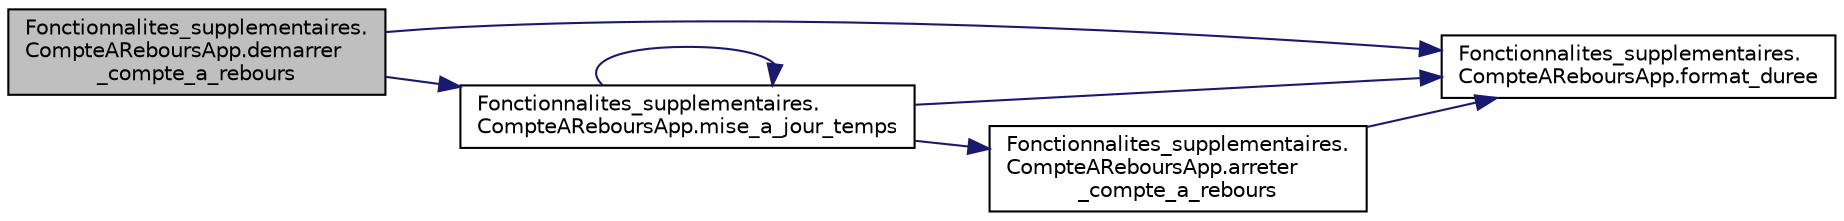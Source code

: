 digraph "Fonctionnalites_supplementaires.CompteAReboursApp.demarrer_compte_a_rebours"
{
  edge [fontname="Helvetica",fontsize="10",labelfontname="Helvetica",labelfontsize="10"];
  node [fontname="Helvetica",fontsize="10",shape=record];
  rankdir="LR";
  Node25 [label="Fonctionnalites_supplementaires.\lCompteAReboursApp.demarrer\l_compte_a_rebours",height=0.2,width=0.4,color="black", fillcolor="grey75", style="filled", fontcolor="black"];
  Node25 -> Node26 [color="midnightblue",fontsize="10",style="solid",fontname="Helvetica"];
  Node26 [label="Fonctionnalites_supplementaires.\lCompteAReboursApp.format_duree",height=0.2,width=0.4,color="black", fillcolor="white", style="filled",URL="$class_fonctionnalites__supplementaires_1_1_compte_a_rebours_app.html#aa93022fcdfdbd7ec8ccbcaa30b3d6f21"];
  Node25 -> Node27 [color="midnightblue",fontsize="10",style="solid",fontname="Helvetica"];
  Node27 [label="Fonctionnalites_supplementaires.\lCompteAReboursApp.mise_a_jour_temps",height=0.2,width=0.4,color="black", fillcolor="white", style="filled",URL="$class_fonctionnalites__supplementaires_1_1_compte_a_rebours_app.html#afa009ddf193588eab069ab001a69a06c"];
  Node27 -> Node26 [color="midnightblue",fontsize="10",style="solid",fontname="Helvetica"];
  Node27 -> Node28 [color="midnightblue",fontsize="10",style="solid",fontname="Helvetica"];
  Node28 [label="Fonctionnalites_supplementaires.\lCompteAReboursApp.arreter\l_compte_a_rebours",height=0.2,width=0.4,color="black", fillcolor="white", style="filled",URL="$class_fonctionnalites__supplementaires_1_1_compte_a_rebours_app.html#ab86ceac4377df1dfc955b811c5536cba"];
  Node28 -> Node26 [color="midnightblue",fontsize="10",style="solid",fontname="Helvetica"];
  Node27 -> Node27 [color="midnightblue",fontsize="10",style="solid",fontname="Helvetica"];
}
